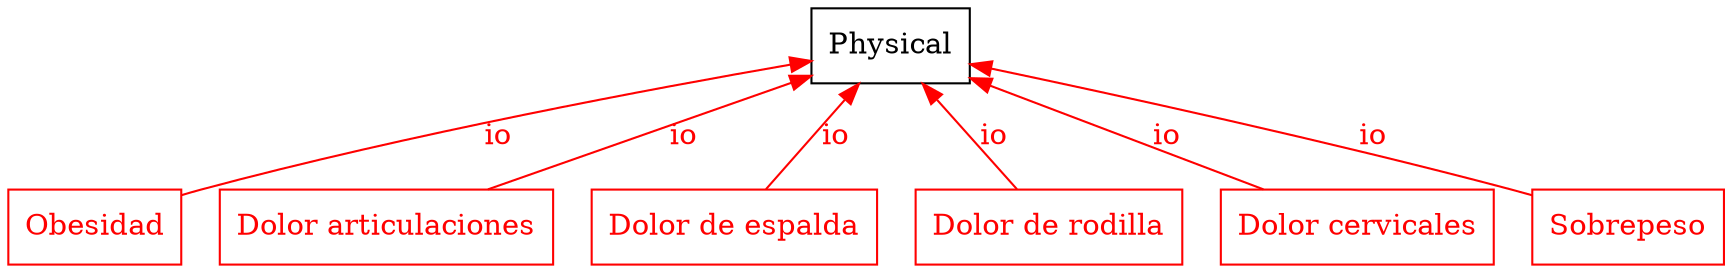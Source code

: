 digraph ontologia {
	graph [bb="0,0,677.5,123"];
	node [label="\N"];
	ontologia_Class20	[color="0.0,1.0,1.0",
		fontcolor="0.0,1.0,1.0",
		height=0.5,
		label=Obesidad,
		pos="34,18",
		shape=box,
		width=0.94444];
	Physical	[color="0.0,0.0,0.0",
		fontcolor="0.0,0.0,0.0",
		height=0.5,
		label=Physical,
		pos="348,105",
		shape=box,
		width=0.875];
	Physical -> ontologia_Class20	[color="0.0,1.0,1.0",
		dir=back,
		fontcolor="0.0,1.0,1.0",
		label=io,
		lp="193.5,61.5",
		pos="s,316.33,97.462 306.51,95.359 252.93,83.798 157.04,61.742 77,36 74.096,35.066 71.107,34.035 68.121,32.956"];
	ontologia_Class13	[color="0.0,1.0,1.0",
		fontcolor="0.0,1.0,1.0",
		height=0.5,
		label="Dolor articulaciones",
		pos="150,18",
		shape=box,
		width=1.7639];
	Physical -> ontologia_Class13	[color="0.0,1.0,1.0",
		dir=back,
		fontcolor="0.0,1.0,1.0",
		label=io,
		lp="266.5,61.5",
		pos="s,316.19,90.343 306.91,86.361 272.59,71.625 223.94,50.741 189.94,36.145"];
	ontologia_Class12	[color="0.0,1.0,1.0",
		fontcolor="0.0,1.0,1.0",
		height=0.5,
		label="Dolor de espalda",
		pos="286,18",
		shape=box,
		width=1.5];
	Physical -> ontologia_Class12	[color="0.0,1.0,1.0",
		dir=back,
		fontcolor="0.0,1.0,1.0",
		label=io,
		lp="326.5,61.5",
		pos="s,335.45,86.799 329.54,78.694 319.53,64.975 307.43,48.382 298.53,36.175"];
	ontologia_Class10002	[color="0.0,1.0,1.0",
		fontcolor="0.0,1.0,1.0",
		height=0.5,
		label="Dolor de rodilla",
		pos="410,18",
		shape=box,
		width=1.4444];
	Physical -> ontologia_Class10002	[color="0.0,1.0,1.0",
		dir=back,
		fontcolor="0.0,1.0,1.0",
		label=io,
		lp="388.5,61.5",
		pos="s,360.55,86.799 366.46,78.694 376.47,64.975 388.57,48.382 397.47,36.175"];
	ontologia_Class14	[color="0.0,1.0,1.0",
		fontcolor="0.0,1.0,1.0",
		height=0.5,
		label="Dolor cervicales",
		pos="533,18",
		shape=box,
		width=1.4722];
	Physical -> ontologia_Class14	[color="0.0,1.0,1.0",
		dir=back,
		fontcolor="0.0,1.0,1.0",
		label=io,
		lp="457.5,61.5",
		pos="s,379.8,89.388 388.89,85.212 420.86,70.523 464.93,50.276 495.89,36.051"];
	ontologia_Class19	[color="0.0,1.0,1.0",
		fontcolor="0.0,1.0,1.0",
		height=0.5,
		label=Sobrepeso,
		pos="641,18",
		shape=box,
		width=1.0139];
	Physical -> ontologia_Class19	[color="0.0,1.0,1.0",
		dir=back,
		fontcolor="0.0,1.0,1.0",
		label=io,
		lp="540.5,61.5",
		pos="s,379.84,96.162 389.83,93.647 439.21,81.156 523.65,58.959 595,36 598.08,35.009 601.26,33.938 604.44,32.831"];
}
